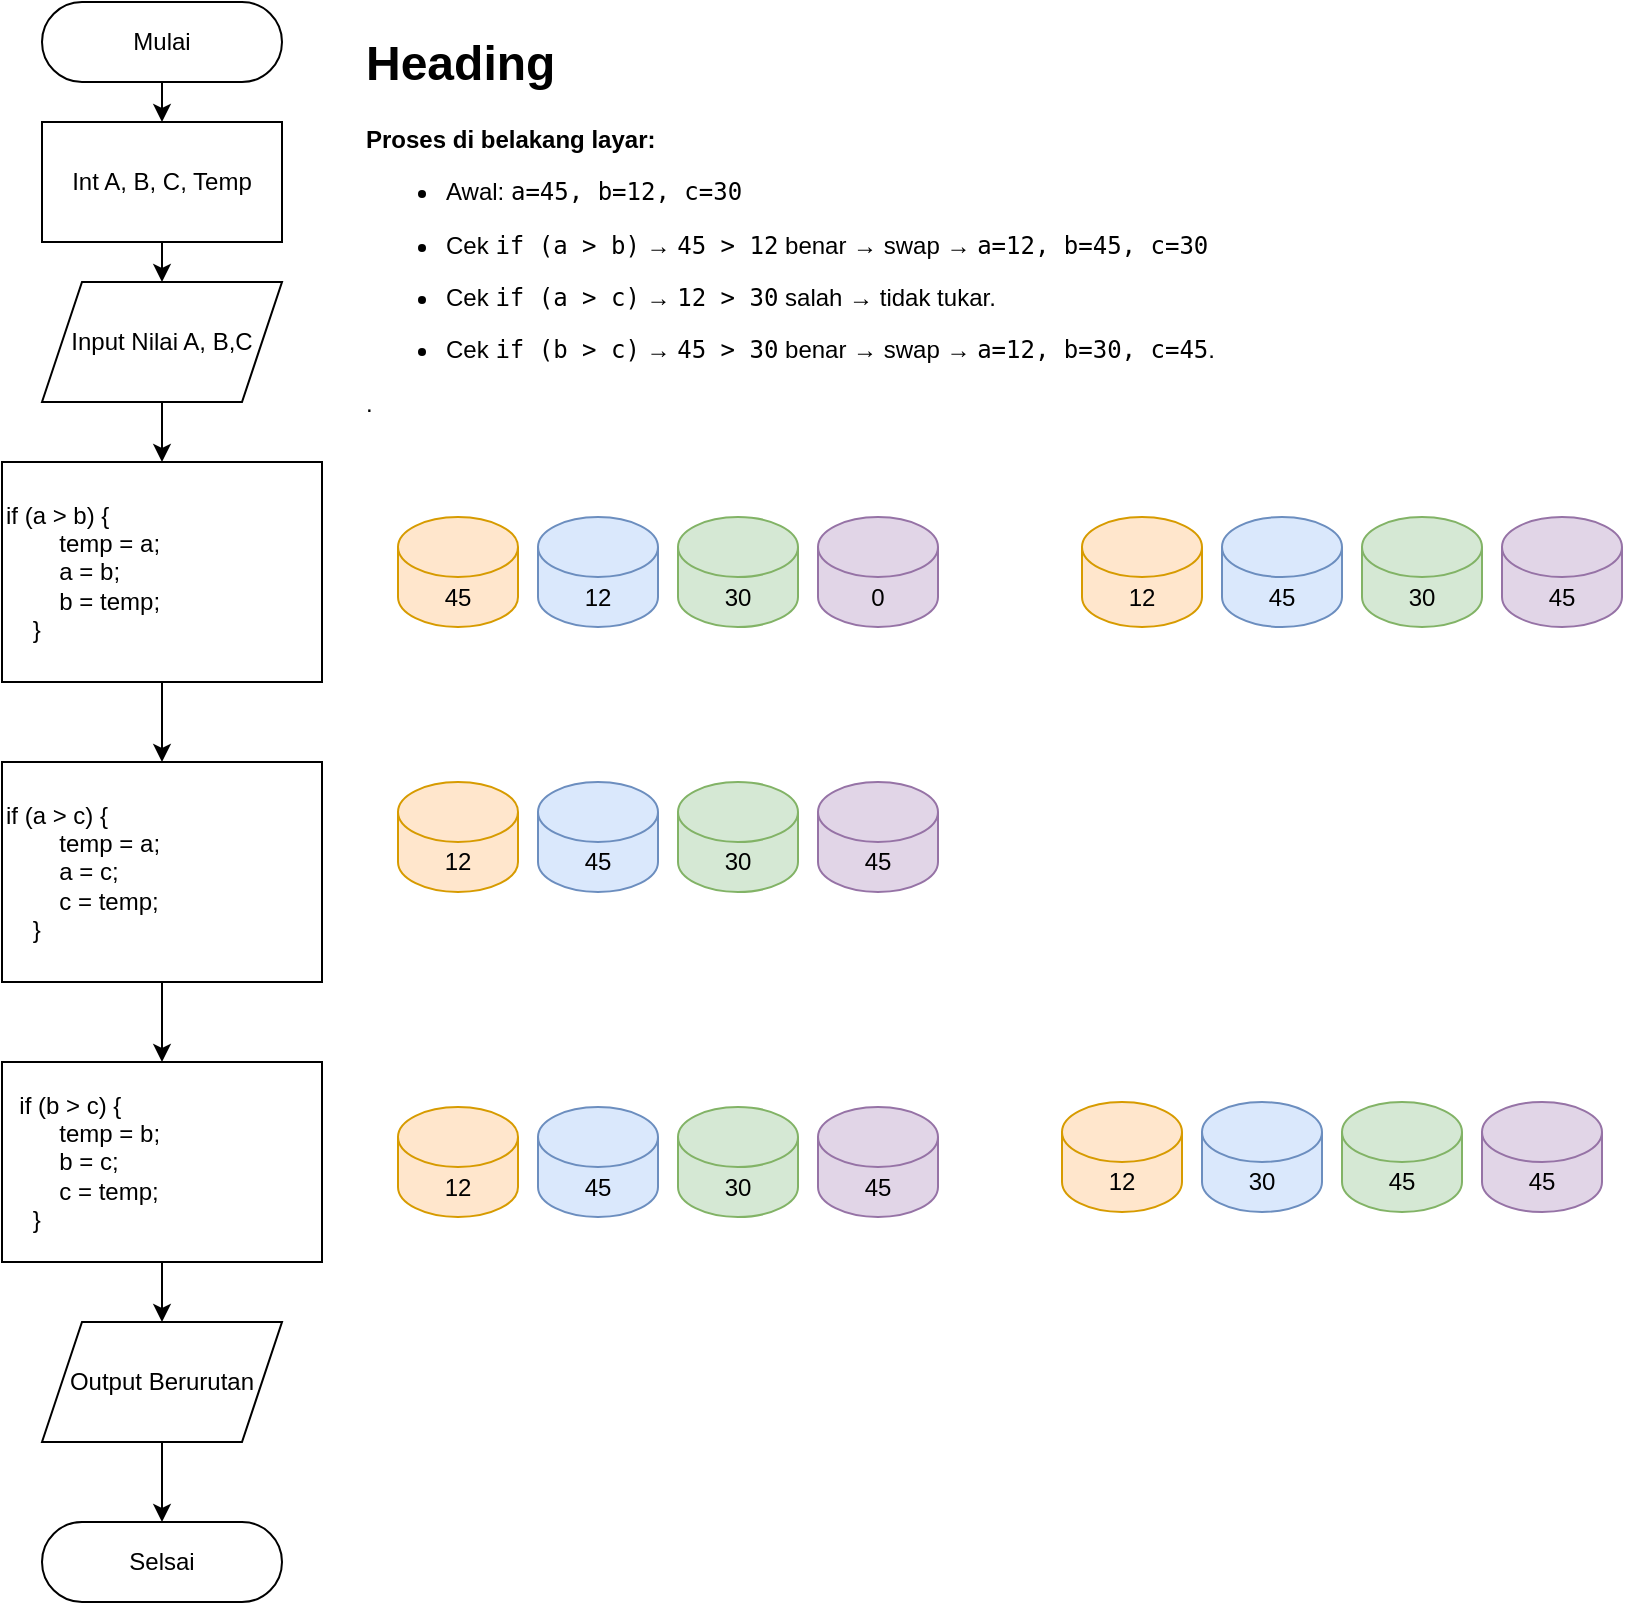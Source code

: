<mxfile version="28.0.9">
  <diagram name="Halaman-1" id="8HT29v_8cALNTstIkLce">
    <mxGraphModel dx="983" dy="536" grid="1" gridSize="10" guides="1" tooltips="1" connect="1" arrows="1" fold="1" page="1" pageScale="1" pageWidth="827" pageHeight="1169" math="0" shadow="0">
      <root>
        <mxCell id="0" />
        <mxCell id="1" parent="0" />
        <mxCell id="dvX_TlzrjFDYtX3Ioxcw-2" value="Mulai" style="rounded=1;whiteSpace=wrap;html=1;arcSize=50;" vertex="1" parent="1">
          <mxGeometry x="100" y="50" width="120" height="40" as="geometry" />
        </mxCell>
        <mxCell id="dvX_TlzrjFDYtX3Ioxcw-11" value="" style="edgeStyle=orthogonalEdgeStyle;rounded=0;orthogonalLoop=1;jettySize=auto;html=1;" edge="1" parent="1" source="dvX_TlzrjFDYtX3Ioxcw-3" target="dvX_TlzrjFDYtX3Ioxcw-5">
          <mxGeometry relative="1" as="geometry" />
        </mxCell>
        <mxCell id="dvX_TlzrjFDYtX3Ioxcw-3" value="Input Nilai A, B,C" style="shape=parallelogram;perimeter=parallelogramPerimeter;whiteSpace=wrap;html=1;fixedSize=1;" vertex="1" parent="1">
          <mxGeometry x="100" y="190" width="120" height="60" as="geometry" />
        </mxCell>
        <mxCell id="dvX_TlzrjFDYtX3Ioxcw-4" value="Int A, B, C, Temp" style="rounded=0;whiteSpace=wrap;html=1;" vertex="1" parent="1">
          <mxGeometry x="100" y="110" width="120" height="60" as="geometry" />
        </mxCell>
        <mxCell id="dvX_TlzrjFDYtX3Ioxcw-12" value="" style="edgeStyle=orthogonalEdgeStyle;rounded=0;orthogonalLoop=1;jettySize=auto;html=1;" edge="1" parent="1" source="dvX_TlzrjFDYtX3Ioxcw-5" target="dvX_TlzrjFDYtX3Ioxcw-6">
          <mxGeometry relative="1" as="geometry" />
        </mxCell>
        <mxCell id="dvX_TlzrjFDYtX3Ioxcw-5" value="&lt;div&gt;if (a &amp;gt; b) {&lt;/div&gt;&lt;div&gt;&amp;nbsp; &amp;nbsp; &amp;nbsp; &amp;nbsp; temp = a;&lt;/div&gt;&lt;div&gt;&amp;nbsp; &amp;nbsp; &amp;nbsp; &amp;nbsp; a = b;&lt;/div&gt;&lt;div&gt;&amp;nbsp; &amp;nbsp; &amp;nbsp; &amp;nbsp; b = temp;&lt;/div&gt;&lt;div&gt;&amp;nbsp; &amp;nbsp; }&lt;/div&gt;" style="rounded=0;whiteSpace=wrap;html=1;align=left;" vertex="1" parent="1">
          <mxGeometry x="80" y="280" width="160" height="110" as="geometry" />
        </mxCell>
        <mxCell id="dvX_TlzrjFDYtX3Ioxcw-13" value="" style="edgeStyle=orthogonalEdgeStyle;rounded=0;orthogonalLoop=1;jettySize=auto;html=1;" edge="1" parent="1" source="dvX_TlzrjFDYtX3Ioxcw-6" target="dvX_TlzrjFDYtX3Ioxcw-7">
          <mxGeometry relative="1" as="geometry" />
        </mxCell>
        <mxCell id="dvX_TlzrjFDYtX3Ioxcw-6" value="&lt;div&gt;if (a &amp;gt; c) {&lt;/div&gt;&lt;div&gt;&amp;nbsp; &amp;nbsp; &amp;nbsp; &amp;nbsp; temp = a;&lt;/div&gt;&lt;div&gt;&amp;nbsp; &amp;nbsp; &amp;nbsp; &amp;nbsp; a = c;&lt;/div&gt;&lt;div&gt;&amp;nbsp; &amp;nbsp; &amp;nbsp; &amp;nbsp; c = temp;&lt;/div&gt;&lt;div&gt;&amp;nbsp; &amp;nbsp; }&lt;/div&gt;" style="rounded=0;whiteSpace=wrap;html=1;align=left;" vertex="1" parent="1">
          <mxGeometry x="80" y="430" width="160" height="110" as="geometry" />
        </mxCell>
        <mxCell id="dvX_TlzrjFDYtX3Ioxcw-16" value="" style="edgeStyle=orthogonalEdgeStyle;rounded=0;orthogonalLoop=1;jettySize=auto;html=1;" edge="1" parent="1" source="dvX_TlzrjFDYtX3Ioxcw-7" target="dvX_TlzrjFDYtX3Ioxcw-14">
          <mxGeometry relative="1" as="geometry" />
        </mxCell>
        <mxCell id="dvX_TlzrjFDYtX3Ioxcw-7" value="&lt;div&gt;&amp;nbsp; if (b &amp;gt; c) {&lt;/div&gt;&lt;div&gt;&amp;nbsp; &amp;nbsp; &amp;nbsp; &amp;nbsp; temp = b;&lt;/div&gt;&lt;div&gt;&amp;nbsp; &amp;nbsp; &amp;nbsp; &amp;nbsp; b = c;&lt;/div&gt;&lt;div&gt;&amp;nbsp; &amp;nbsp; &amp;nbsp; &amp;nbsp; c = temp;&lt;/div&gt;&lt;div&gt;&amp;nbsp; &amp;nbsp; }&lt;/div&gt;" style="rounded=0;whiteSpace=wrap;html=1;align=left;" vertex="1" parent="1">
          <mxGeometry x="80" y="580" width="160" height="100" as="geometry" />
        </mxCell>
        <mxCell id="dvX_TlzrjFDYtX3Ioxcw-8" value="" style="endArrow=classic;html=1;rounded=0;exitX=0.5;exitY=1;exitDx=0;exitDy=0;entryX=0.5;entryY=0;entryDx=0;entryDy=0;" edge="1" parent="1" source="dvX_TlzrjFDYtX3Ioxcw-2" target="dvX_TlzrjFDYtX3Ioxcw-4">
          <mxGeometry width="50" height="50" relative="1" as="geometry">
            <mxPoint x="136" y="420" as="sourcePoint" />
            <mxPoint x="186" y="370" as="targetPoint" />
          </mxGeometry>
        </mxCell>
        <mxCell id="dvX_TlzrjFDYtX3Ioxcw-9" value="" style="endArrow=classic;html=1;rounded=0;exitX=0.5;exitY=1;exitDx=0;exitDy=0;entryX=0.5;entryY=0;entryDx=0;entryDy=0;" edge="1" parent="1" source="dvX_TlzrjFDYtX3Ioxcw-4" target="dvX_TlzrjFDYtX3Ioxcw-3">
          <mxGeometry width="50" height="50" relative="1" as="geometry">
            <mxPoint x="146" y="90" as="sourcePoint" />
            <mxPoint x="176" y="190" as="targetPoint" />
          </mxGeometry>
        </mxCell>
        <mxCell id="dvX_TlzrjFDYtX3Ioxcw-18" value="" style="edgeStyle=orthogonalEdgeStyle;rounded=0;orthogonalLoop=1;jettySize=auto;html=1;" edge="1" parent="1" source="dvX_TlzrjFDYtX3Ioxcw-14" target="dvX_TlzrjFDYtX3Ioxcw-17">
          <mxGeometry relative="1" as="geometry" />
        </mxCell>
        <mxCell id="dvX_TlzrjFDYtX3Ioxcw-14" value="Output Berurutan" style="shape=parallelogram;perimeter=parallelogramPerimeter;whiteSpace=wrap;html=1;fixedSize=1;" vertex="1" parent="1">
          <mxGeometry x="100" y="710" width="120" height="60" as="geometry" />
        </mxCell>
        <mxCell id="dvX_TlzrjFDYtX3Ioxcw-17" value="Selsai" style="rounded=1;whiteSpace=wrap;html=1;arcSize=50;" vertex="1" parent="1">
          <mxGeometry x="100" y="810" width="120" height="40" as="geometry" />
        </mxCell>
        <mxCell id="dvX_TlzrjFDYtX3Ioxcw-19" value="&lt;h1 style=&quot;margin-top: 0px;&quot;&gt;Heading&lt;/h1&gt;&lt;p data-end=&quot;1274&quot; data-start=&quot;1243&quot;&gt;&lt;strong data-end=&quot;1272&quot; data-start=&quot;1243&quot;&gt;Proses di belakang layar:&lt;/strong&gt;&lt;/p&gt;&lt;ul data-end=&quot;1496&quot; data-start=&quot;1278&quot;&gt;&lt;li data-end=&quot;1304&quot; data-start=&quot;1278&quot;&gt;&lt;p data-end=&quot;1304&quot; data-start=&quot;1280&quot;&gt;Awal: &lt;code data-end=&quot;1304&quot; data-start=&quot;1286&quot;&gt;a=45, b=12, c=30&lt;/code&gt;&lt;/p&gt;&lt;/li&gt;&lt;li data-end=&quot;1372&quot; data-start=&quot;1308&quot;&gt;&lt;p data-end=&quot;1372&quot; data-start=&quot;1310&quot;&gt;Cek &lt;code data-end=&quot;1326&quot; data-start=&quot;1314&quot;&gt;if (a &amp;gt; b)&lt;/code&gt; → &lt;code data-end=&quot;1338&quot; data-start=&quot;1329&quot;&gt;45 &amp;gt; 12&lt;/code&gt; benar → swap → &lt;code data-end=&quot;1372&quot; data-start=&quot;1354&quot;&gt;a=12, b=45, c=30&lt;/code&gt;&lt;/p&gt;&lt;/li&gt;&lt;li data-end=&quot;1427&quot; data-start=&quot;1376&quot;&gt;&lt;p data-end=&quot;1427&quot; data-start=&quot;1378&quot;&gt;Cek &lt;code data-end=&quot;1394&quot; data-start=&quot;1382&quot;&gt;if (a &amp;gt; c)&lt;/code&gt; → &lt;code data-end=&quot;1406&quot; data-start=&quot;1397&quot;&gt;12 &amp;gt; 30&lt;/code&gt; salah → tidak tukar.&lt;/p&gt;&lt;/li&gt;&lt;li data-end=&quot;1496&quot; data-start=&quot;1431&quot;&gt;&lt;p data-end=&quot;1496&quot; data-start=&quot;1433&quot;&gt;Cek &lt;code data-end=&quot;1449&quot; data-start=&quot;1437&quot;&gt;if (b &amp;gt; c)&lt;/code&gt; → &lt;code data-end=&quot;1461&quot; data-start=&quot;1452&quot;&gt;45 &amp;gt; 30&lt;/code&gt; benar → swap → &lt;code data-end=&quot;1495&quot; data-start=&quot;1477&quot;&gt;a=12, b=30, c=45&lt;/code&gt;.&lt;/p&gt;&lt;/li&gt;&lt;/ul&gt;&lt;p&gt;.&lt;/p&gt;" style="text;html=1;whiteSpace=wrap;overflow=hidden;rounded=0;" vertex="1" parent="1">
          <mxGeometry x="260" y="60" width="540" height="200" as="geometry" />
        </mxCell>
        <mxCell id="dvX_TlzrjFDYtX3Ioxcw-24" value="45" style="shape=cylinder3;whiteSpace=wrap;html=1;boundedLbl=1;backgroundOutline=1;size=15;fillColor=#ffe6cc;strokeColor=#d79b00;" vertex="1" parent="1">
          <mxGeometry x="278" y="307.5" width="60" height="55" as="geometry" />
        </mxCell>
        <mxCell id="dvX_TlzrjFDYtX3Ioxcw-25" value="12" style="shape=cylinder3;whiteSpace=wrap;html=1;boundedLbl=1;backgroundOutline=1;size=15;fillColor=#dae8fc;strokeColor=#6c8ebf;" vertex="1" parent="1">
          <mxGeometry x="348" y="307.5" width="60" height="55" as="geometry" />
        </mxCell>
        <mxCell id="dvX_TlzrjFDYtX3Ioxcw-26" value="30" style="shape=cylinder3;whiteSpace=wrap;html=1;boundedLbl=1;backgroundOutline=1;size=15;fillColor=#d5e8d4;strokeColor=#82b366;" vertex="1" parent="1">
          <mxGeometry x="418" y="307.5" width="60" height="55" as="geometry" />
        </mxCell>
        <mxCell id="dvX_TlzrjFDYtX3Ioxcw-27" value="0" style="shape=cylinder3;whiteSpace=wrap;html=1;boundedLbl=1;backgroundOutline=1;size=15;fillColor=#e1d5e7;strokeColor=#9673a6;" vertex="1" parent="1">
          <mxGeometry x="488" y="307.5" width="60" height="55" as="geometry" />
        </mxCell>
        <mxCell id="dvX_TlzrjFDYtX3Ioxcw-28" value="12" style="shape=cylinder3;whiteSpace=wrap;html=1;boundedLbl=1;backgroundOutline=1;size=15;fillColor=#ffe6cc;strokeColor=#d79b00;" vertex="1" parent="1">
          <mxGeometry x="620" y="307.5" width="60" height="55" as="geometry" />
        </mxCell>
        <mxCell id="dvX_TlzrjFDYtX3Ioxcw-29" value="45" style="shape=cylinder3;whiteSpace=wrap;html=1;boundedLbl=1;backgroundOutline=1;size=15;fillColor=#dae8fc;strokeColor=#6c8ebf;" vertex="1" parent="1">
          <mxGeometry x="690" y="307.5" width="60" height="55" as="geometry" />
        </mxCell>
        <mxCell id="dvX_TlzrjFDYtX3Ioxcw-30" value="30" style="shape=cylinder3;whiteSpace=wrap;html=1;boundedLbl=1;backgroundOutline=1;size=15;fillColor=#d5e8d4;strokeColor=#82b366;" vertex="1" parent="1">
          <mxGeometry x="760" y="307.5" width="60" height="55" as="geometry" />
        </mxCell>
        <mxCell id="dvX_TlzrjFDYtX3Ioxcw-31" value="45" style="shape=cylinder3;whiteSpace=wrap;html=1;boundedLbl=1;backgroundOutline=1;size=15;fillColor=#e1d5e7;strokeColor=#9673a6;" vertex="1" parent="1">
          <mxGeometry x="830" y="307.5" width="60" height="55" as="geometry" />
        </mxCell>
        <mxCell id="dvX_TlzrjFDYtX3Ioxcw-32" value="12" style="shape=cylinder3;whiteSpace=wrap;html=1;boundedLbl=1;backgroundOutline=1;size=15;fillColor=#ffe6cc;strokeColor=#d79b00;" vertex="1" parent="1">
          <mxGeometry x="278" y="440" width="60" height="55" as="geometry" />
        </mxCell>
        <mxCell id="dvX_TlzrjFDYtX3Ioxcw-33" value="45" style="shape=cylinder3;whiteSpace=wrap;html=1;boundedLbl=1;backgroundOutline=1;size=15;fillColor=#dae8fc;strokeColor=#6c8ebf;" vertex="1" parent="1">
          <mxGeometry x="348" y="440" width="60" height="55" as="geometry" />
        </mxCell>
        <mxCell id="dvX_TlzrjFDYtX3Ioxcw-34" value="30" style="shape=cylinder3;whiteSpace=wrap;html=1;boundedLbl=1;backgroundOutline=1;size=15;fillColor=#d5e8d4;strokeColor=#82b366;" vertex="1" parent="1">
          <mxGeometry x="418" y="440" width="60" height="55" as="geometry" />
        </mxCell>
        <mxCell id="dvX_TlzrjFDYtX3Ioxcw-35" value="45" style="shape=cylinder3;whiteSpace=wrap;html=1;boundedLbl=1;backgroundOutline=1;size=15;fillColor=#e1d5e7;strokeColor=#9673a6;" vertex="1" parent="1">
          <mxGeometry x="488" y="440" width="60" height="55" as="geometry" />
        </mxCell>
        <mxCell id="dvX_TlzrjFDYtX3Ioxcw-36" value="12" style="shape=cylinder3;whiteSpace=wrap;html=1;boundedLbl=1;backgroundOutline=1;size=15;fillColor=#ffe6cc;strokeColor=#d79b00;" vertex="1" parent="1">
          <mxGeometry x="278" y="602.5" width="60" height="55" as="geometry" />
        </mxCell>
        <mxCell id="dvX_TlzrjFDYtX3Ioxcw-37" value="45" style="shape=cylinder3;whiteSpace=wrap;html=1;boundedLbl=1;backgroundOutline=1;size=15;fillColor=#dae8fc;strokeColor=#6c8ebf;" vertex="1" parent="1">
          <mxGeometry x="348" y="602.5" width="60" height="55" as="geometry" />
        </mxCell>
        <mxCell id="dvX_TlzrjFDYtX3Ioxcw-38" value="30" style="shape=cylinder3;whiteSpace=wrap;html=1;boundedLbl=1;backgroundOutline=1;size=15;fillColor=#d5e8d4;strokeColor=#82b366;" vertex="1" parent="1">
          <mxGeometry x="418" y="602.5" width="60" height="55" as="geometry" />
        </mxCell>
        <mxCell id="dvX_TlzrjFDYtX3Ioxcw-39" value="45" style="shape=cylinder3;whiteSpace=wrap;html=1;boundedLbl=1;backgroundOutline=1;size=15;fillColor=#e1d5e7;strokeColor=#9673a6;" vertex="1" parent="1">
          <mxGeometry x="488" y="602.5" width="60" height="55" as="geometry" />
        </mxCell>
        <mxCell id="dvX_TlzrjFDYtX3Ioxcw-40" value="12" style="shape=cylinder3;whiteSpace=wrap;html=1;boundedLbl=1;backgroundOutline=1;size=15;fillColor=#ffe6cc;strokeColor=#d79b00;" vertex="1" parent="1">
          <mxGeometry x="610" y="600" width="60" height="55" as="geometry" />
        </mxCell>
        <mxCell id="dvX_TlzrjFDYtX3Ioxcw-41" value="30" style="shape=cylinder3;whiteSpace=wrap;html=1;boundedLbl=1;backgroundOutline=1;size=15;fillColor=#dae8fc;strokeColor=#6c8ebf;" vertex="1" parent="1">
          <mxGeometry x="680" y="600" width="60" height="55" as="geometry" />
        </mxCell>
        <mxCell id="dvX_TlzrjFDYtX3Ioxcw-42" value="45" style="shape=cylinder3;whiteSpace=wrap;html=1;boundedLbl=1;backgroundOutline=1;size=15;fillColor=#d5e8d4;strokeColor=#82b366;" vertex="1" parent="1">
          <mxGeometry x="750" y="600" width="60" height="55" as="geometry" />
        </mxCell>
        <mxCell id="dvX_TlzrjFDYtX3Ioxcw-43" value="45" style="shape=cylinder3;whiteSpace=wrap;html=1;boundedLbl=1;backgroundOutline=1;size=15;fillColor=#e1d5e7;strokeColor=#9673a6;" vertex="1" parent="1">
          <mxGeometry x="820" y="600" width="60" height="55" as="geometry" />
        </mxCell>
      </root>
    </mxGraphModel>
  </diagram>
</mxfile>
